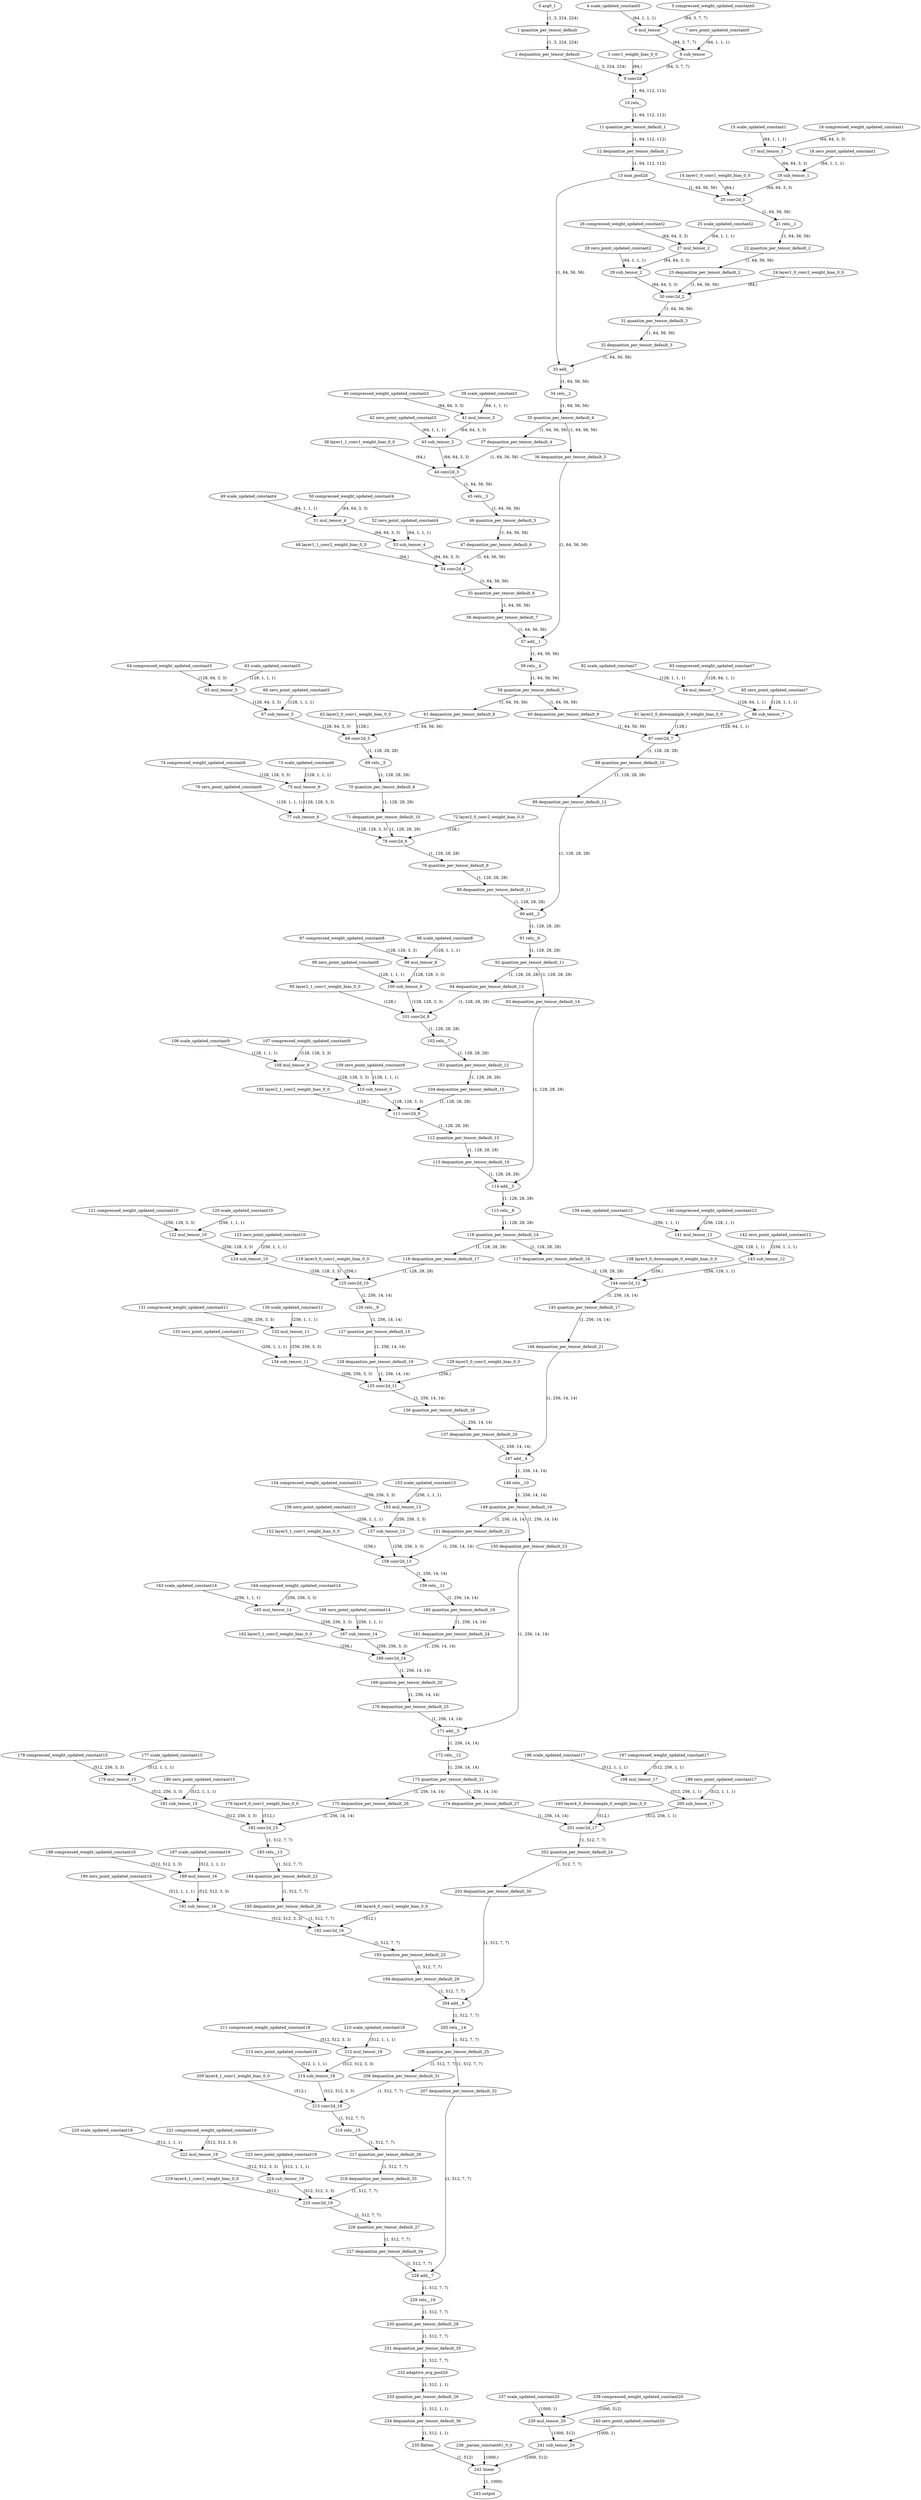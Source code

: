 strict digraph  {
"0 arg0_1" [id=0, type=input];
"1 quantize_per_tensor_default" [id=1, type=quantize_per_tensor];
"2 dequantize_per_tensor_default" [id=2, type=dequantize_per_tensor];
"3 conv1_weight_bias_0_0" [id=3, type=get_attr];
"4 scale_updated_constant0" [id=4, type=get_attr];
"5 compressed_weight_updated_constant0" [id=5, type=get_attr];
"6 mul_tensor" [id=6, type=mul];
"7 zero_point_updated_constant0" [id=7, type=get_attr];
"8 sub_tensor" [id=8, type=sub];
"9 conv2d" [id=9, type=conv2d];
"10 relu_" [id=10, type=relu_];
"11 quantize_per_tensor_default_1" [id=11, type=quantize_per_tensor];
"12 dequantize_per_tensor_default_1" [id=12, type=dequantize_per_tensor];
"13 max_pool2d" [id=13, type=max_pool2d];
"14 layer1_0_conv1_weight_bias_0_0" [id=14, type=get_attr];
"15 scale_updated_constant1" [id=15, type=get_attr];
"16 compressed_weight_updated_constant1" [id=16, type=get_attr];
"17 mul_tensor_1" [id=17, type=mul];
"18 zero_point_updated_constant1" [id=18, type=get_attr];
"19 sub_tensor_1" [id=19, type=sub];
"20 conv2d_1" [id=20, type=conv2d];
"21 relu__1" [id=21, type=relu_];
"22 quantize_per_tensor_default_2" [id=22, type=quantize_per_tensor];
"23 dequantize_per_tensor_default_2" [id=23, type=dequantize_per_tensor];
"24 layer1_0_conv2_weight_bias_0_0" [id=24, type=get_attr];
"25 scale_updated_constant2" [id=25, type=get_attr];
"26 compressed_weight_updated_constant2" [id=26, type=get_attr];
"27 mul_tensor_2" [id=27, type=mul];
"28 zero_point_updated_constant2" [id=28, type=get_attr];
"29 sub_tensor_2" [id=29, type=sub];
"30 conv2d_2" [id=30, type=conv2d];
"31 quantize_per_tensor_default_3" [id=31, type=quantize_per_tensor];
"32 dequantize_per_tensor_default_3" [id=32, type=dequantize_per_tensor];
"33 add_" [id=33, type=add_];
"34 relu__2" [id=34, type=relu_];
"35 quantize_per_tensor_default_4" [id=35, type=quantize_per_tensor];
"36 dequantize_per_tensor_default_5" [id=36, type=dequantize_per_tensor];
"37 dequantize_per_tensor_default_4" [id=37, type=dequantize_per_tensor];
"38 layer1_1_conv1_weight_bias_0_0" [id=38, type=get_attr];
"39 scale_updated_constant3" [id=39, type=get_attr];
"40 compressed_weight_updated_constant3" [id=40, type=get_attr];
"41 mul_tensor_3" [id=41, type=mul];
"42 zero_point_updated_constant3" [id=42, type=get_attr];
"43 sub_tensor_3" [id=43, type=sub];
"44 conv2d_3" [id=44, type=conv2d];
"45 relu__3" [id=45, type=relu_];
"46 quantize_per_tensor_default_5" [id=46, type=quantize_per_tensor];
"47 dequantize_per_tensor_default_6" [id=47, type=dequantize_per_tensor];
"48 layer1_1_conv2_weight_bias_0_0" [id=48, type=get_attr];
"49 scale_updated_constant4" [id=49, type=get_attr];
"50 compressed_weight_updated_constant4" [id=50, type=get_attr];
"51 mul_tensor_4" [id=51, type=mul];
"52 zero_point_updated_constant4" [id=52, type=get_attr];
"53 sub_tensor_4" [id=53, type=sub];
"54 conv2d_4" [id=54, type=conv2d];
"55 quantize_per_tensor_default_6" [id=55, type=quantize_per_tensor];
"56 dequantize_per_tensor_default_7" [id=56, type=dequantize_per_tensor];
"57 add__1" [id=57, type=add_];
"58 relu__4" [id=58, type=relu_];
"59 quantize_per_tensor_default_7" [id=59, type=quantize_per_tensor];
"60 dequantize_per_tensor_default_9" [id=60, type=dequantize_per_tensor];
"61 dequantize_per_tensor_default_8" [id=61, type=dequantize_per_tensor];
"62 layer2_0_conv1_weight_bias_0_0" [id=62, type=get_attr];
"63 scale_updated_constant5" [id=63, type=get_attr];
"64 compressed_weight_updated_constant5" [id=64, type=get_attr];
"65 mul_tensor_5" [id=65, type=mul];
"66 zero_point_updated_constant5" [id=66, type=get_attr];
"67 sub_tensor_5" [id=67, type=sub];
"68 conv2d_5" [id=68, type=conv2d];
"69 relu__5" [id=69, type=relu_];
"70 quantize_per_tensor_default_8" [id=70, type=quantize_per_tensor];
"71 dequantize_per_tensor_default_10" [id=71, type=dequantize_per_tensor];
"72 layer2_0_conv2_weight_bias_0_0" [id=72, type=get_attr];
"73 scale_updated_constant6" [id=73, type=get_attr];
"74 compressed_weight_updated_constant6" [id=74, type=get_attr];
"75 mul_tensor_6" [id=75, type=mul];
"76 zero_point_updated_constant6" [id=76, type=get_attr];
"77 sub_tensor_6" [id=77, type=sub];
"78 conv2d_6" [id=78, type=conv2d];
"79 quantize_per_tensor_default_9" [id=79, type=quantize_per_tensor];
"80 dequantize_per_tensor_default_11" [id=80, type=dequantize_per_tensor];
"81 layer2_0_downsample_0_weight_bias_0_0" [id=81, type=get_attr];
"82 scale_updated_constant7" [id=82, type=get_attr];
"83 compressed_weight_updated_constant7" [id=83, type=get_attr];
"84 mul_tensor_7" [id=84, type=mul];
"85 zero_point_updated_constant7" [id=85, type=get_attr];
"86 sub_tensor_7" [id=86, type=sub];
"87 conv2d_7" [id=87, type=conv2d];
"88 quantize_per_tensor_default_10" [id=88, type=quantize_per_tensor];
"89 dequantize_per_tensor_default_12" [id=89, type=dequantize_per_tensor];
"90 add__2" [id=90, type=add_];
"91 relu__6" [id=91, type=relu_];
"92 quantize_per_tensor_default_11" [id=92, type=quantize_per_tensor];
"93 dequantize_per_tensor_default_14" [id=93, type=dequantize_per_tensor];
"94 dequantize_per_tensor_default_13" [id=94, type=dequantize_per_tensor];
"95 layer2_1_conv1_weight_bias_0_0" [id=95, type=get_attr];
"96 scale_updated_constant8" [id=96, type=get_attr];
"97 compressed_weight_updated_constant8" [id=97, type=get_attr];
"98 mul_tensor_8" [id=98, type=mul];
"99 zero_point_updated_constant8" [id=99, type=get_attr];
"100 sub_tensor_8" [id=100, type=sub];
"101 conv2d_8" [id=101, type=conv2d];
"102 relu__7" [id=102, type=relu_];
"103 quantize_per_tensor_default_12" [id=103, type=quantize_per_tensor];
"104 dequantize_per_tensor_default_15" [id=104, type=dequantize_per_tensor];
"105 layer2_1_conv2_weight_bias_0_0" [id=105, type=get_attr];
"106 scale_updated_constant9" [id=106, type=get_attr];
"107 compressed_weight_updated_constant9" [id=107, type=get_attr];
"108 mul_tensor_9" [id=108, type=mul];
"109 zero_point_updated_constant9" [id=109, type=get_attr];
"110 sub_tensor_9" [id=110, type=sub];
"111 conv2d_9" [id=111, type=conv2d];
"112 quantize_per_tensor_default_13" [id=112, type=quantize_per_tensor];
"113 dequantize_per_tensor_default_16" [id=113, type=dequantize_per_tensor];
"114 add__3" [id=114, type=add_];
"115 relu__8" [id=115, type=relu_];
"116 quantize_per_tensor_default_14" [id=116, type=quantize_per_tensor];
"117 dequantize_per_tensor_default_18" [id=117, type=dequantize_per_tensor];
"118 dequantize_per_tensor_default_17" [id=118, type=dequantize_per_tensor];
"119 layer3_0_conv1_weight_bias_0_0" [id=119, type=get_attr];
"120 scale_updated_constant10" [id=120, type=get_attr];
"121 compressed_weight_updated_constant10" [id=121, type=get_attr];
"122 mul_tensor_10" [id=122, type=mul];
"123 zero_point_updated_constant10" [id=123, type=get_attr];
"124 sub_tensor_10" [id=124, type=sub];
"125 conv2d_10" [id=125, type=conv2d];
"126 relu__9" [id=126, type=relu_];
"127 quantize_per_tensor_default_15" [id=127, type=quantize_per_tensor];
"128 dequantize_per_tensor_default_19" [id=128, type=dequantize_per_tensor];
"129 layer3_0_conv2_weight_bias_0_0" [id=129, type=get_attr];
"130 scale_updated_constant11" [id=130, type=get_attr];
"131 compressed_weight_updated_constant11" [id=131, type=get_attr];
"132 mul_tensor_11" [id=132, type=mul];
"133 zero_point_updated_constant11" [id=133, type=get_attr];
"134 sub_tensor_11" [id=134, type=sub];
"135 conv2d_11" [id=135, type=conv2d];
"136 quantize_per_tensor_default_16" [id=136, type=quantize_per_tensor];
"137 dequantize_per_tensor_default_20" [id=137, type=dequantize_per_tensor];
"138 layer3_0_downsample_0_weight_bias_0_0" [id=138, type=get_attr];
"139 scale_updated_constant12" [id=139, type=get_attr];
"140 compressed_weight_updated_constant12" [id=140, type=get_attr];
"141 mul_tensor_12" [id=141, type=mul];
"142 zero_point_updated_constant12" [id=142, type=get_attr];
"143 sub_tensor_12" [id=143, type=sub];
"144 conv2d_12" [id=144, type=conv2d];
"145 quantize_per_tensor_default_17" [id=145, type=quantize_per_tensor];
"146 dequantize_per_tensor_default_21" [id=146, type=dequantize_per_tensor];
"147 add__4" [id=147, type=add_];
"148 relu__10" [id=148, type=relu_];
"149 quantize_per_tensor_default_18" [id=149, type=quantize_per_tensor];
"150 dequantize_per_tensor_default_23" [id=150, type=dequantize_per_tensor];
"151 dequantize_per_tensor_default_22" [id=151, type=dequantize_per_tensor];
"152 layer3_1_conv1_weight_bias_0_0" [id=152, type=get_attr];
"153 scale_updated_constant13" [id=153, type=get_attr];
"154 compressed_weight_updated_constant13" [id=154, type=get_attr];
"155 mul_tensor_13" [id=155, type=mul];
"156 zero_point_updated_constant13" [id=156, type=get_attr];
"157 sub_tensor_13" [id=157, type=sub];
"158 conv2d_13" [id=158, type=conv2d];
"159 relu__11" [id=159, type=relu_];
"160 quantize_per_tensor_default_19" [id=160, type=quantize_per_tensor];
"161 dequantize_per_tensor_default_24" [id=161, type=dequantize_per_tensor];
"162 layer3_1_conv2_weight_bias_0_0" [id=162, type=get_attr];
"163 scale_updated_constant14" [id=163, type=get_attr];
"164 compressed_weight_updated_constant14" [id=164, type=get_attr];
"165 mul_tensor_14" [id=165, type=mul];
"166 zero_point_updated_constant14" [id=166, type=get_attr];
"167 sub_tensor_14" [id=167, type=sub];
"168 conv2d_14" [id=168, type=conv2d];
"169 quantize_per_tensor_default_20" [id=169, type=quantize_per_tensor];
"170 dequantize_per_tensor_default_25" [id=170, type=dequantize_per_tensor];
"171 add__5" [id=171, type=add_];
"172 relu__12" [id=172, type=relu_];
"173 quantize_per_tensor_default_21" [id=173, type=quantize_per_tensor];
"174 dequantize_per_tensor_default_27" [id=174, type=dequantize_per_tensor];
"175 dequantize_per_tensor_default_26" [id=175, type=dequantize_per_tensor];
"176 layer4_0_conv1_weight_bias_0_0" [id=176, type=get_attr];
"177 scale_updated_constant15" [id=177, type=get_attr];
"178 compressed_weight_updated_constant15" [id=178, type=get_attr];
"179 mul_tensor_15" [id=179, type=mul];
"180 zero_point_updated_constant15" [id=180, type=get_attr];
"181 sub_tensor_15" [id=181, type=sub];
"182 conv2d_15" [id=182, type=conv2d];
"183 relu__13" [id=183, type=relu_];
"184 quantize_per_tensor_default_22" [id=184, type=quantize_per_tensor];
"185 dequantize_per_tensor_default_28" [id=185, type=dequantize_per_tensor];
"186 layer4_0_conv2_weight_bias_0_0" [id=186, type=get_attr];
"187 scale_updated_constant16" [id=187, type=get_attr];
"188 compressed_weight_updated_constant16" [id=188, type=get_attr];
"189 mul_tensor_16" [id=189, type=mul];
"190 zero_point_updated_constant16" [id=190, type=get_attr];
"191 sub_tensor_16" [id=191, type=sub];
"192 conv2d_16" [id=192, type=conv2d];
"193 quantize_per_tensor_default_23" [id=193, type=quantize_per_tensor];
"194 dequantize_per_tensor_default_29" [id=194, type=dequantize_per_tensor];
"195 layer4_0_downsample_0_weight_bias_0_0" [id=195, type=get_attr];
"196 scale_updated_constant17" [id=196, type=get_attr];
"197 compressed_weight_updated_constant17" [id=197, type=get_attr];
"198 mul_tensor_17" [id=198, type=mul];
"199 zero_point_updated_constant17" [id=199, type=get_attr];
"200 sub_tensor_17" [id=200, type=sub];
"201 conv2d_17" [id=201, type=conv2d];
"202 quantize_per_tensor_default_24" [id=202, type=quantize_per_tensor];
"203 dequantize_per_tensor_default_30" [id=203, type=dequantize_per_tensor];
"204 add__6" [id=204, type=add_];
"205 relu__14" [id=205, type=relu_];
"206 quantize_per_tensor_default_25" [id=206, type=quantize_per_tensor];
"207 dequantize_per_tensor_default_32" [id=207, type=dequantize_per_tensor];
"208 dequantize_per_tensor_default_31" [id=208, type=dequantize_per_tensor];
"209 layer4_1_conv1_weight_bias_0_0" [id=209, type=get_attr];
"210 scale_updated_constant18" [id=210, type=get_attr];
"211 compressed_weight_updated_constant18" [id=211, type=get_attr];
"212 mul_tensor_18" [id=212, type=mul];
"213 zero_point_updated_constant18" [id=213, type=get_attr];
"214 sub_tensor_18" [id=214, type=sub];
"215 conv2d_18" [id=215, type=conv2d];
"216 relu__15" [id=216, type=relu_];
"217 quantize_per_tensor_default_26" [id=217, type=quantize_per_tensor];
"218 dequantize_per_tensor_default_33" [id=218, type=dequantize_per_tensor];
"219 layer4_1_conv2_weight_bias_0_0" [id=219, type=get_attr];
"220 scale_updated_constant19" [id=220, type=get_attr];
"221 compressed_weight_updated_constant19" [id=221, type=get_attr];
"222 mul_tensor_19" [id=222, type=mul];
"223 zero_point_updated_constant19" [id=223, type=get_attr];
"224 sub_tensor_19" [id=224, type=sub];
"225 conv2d_19" [id=225, type=conv2d];
"226 quantize_per_tensor_default_27" [id=226, type=quantize_per_tensor];
"227 dequantize_per_tensor_default_34" [id=227, type=dequantize_per_tensor];
"228 add__7" [id=228, type=add_];
"229 relu__16" [id=229, type=relu_];
"230 quantize_per_tensor_default_28" [id=230, type=quantize_per_tensor];
"231 dequantize_per_tensor_default_35" [id=231, type=dequantize_per_tensor];
"232 adaptive_avg_pool2d" [id=232, type=adaptive_avg_pool2d];
"233 quantize_per_tensor_default_29" [id=233, type=quantize_per_tensor];
"234 dequantize_per_tensor_default_36" [id=234, type=dequantize_per_tensor];
"235 flatten" [id=235, type=flatten];
"236 _param_constant61_0_0" [id=236, type=get_attr];
"237 scale_updated_constant20" [id=237, type=get_attr];
"238 compressed_weight_updated_constant20" [id=238, type=get_attr];
"239 mul_tensor_20" [id=239, type=mul];
"240 zero_point_updated_constant20" [id=240, type=get_attr];
"241 sub_tensor_20" [id=241, type=sub];
"242 linear" [id=242, type=linear];
"243 output" [id=243, type=output];
"0 arg0_1" -> "1 quantize_per_tensor_default"  [label="(1, 3, 224, 224)", style=solid];
"1 quantize_per_tensor_default" -> "2 dequantize_per_tensor_default"  [label="(1, 3, 224, 224)", style=solid];
"2 dequantize_per_tensor_default" -> "9 conv2d"  [label="(1, 3, 224, 224)", style=solid];
"3 conv1_weight_bias_0_0" -> "9 conv2d"  [label="(64,)", style=solid];
"4 scale_updated_constant0" -> "6 mul_tensor"  [label="(64, 1, 1, 1)", style=solid];
"5 compressed_weight_updated_constant0" -> "6 mul_tensor"  [label="(64, 3, 7, 7)", style=solid];
"6 mul_tensor" -> "8 sub_tensor"  [label="(64, 3, 7, 7)", style=solid];
"7 zero_point_updated_constant0" -> "8 sub_tensor"  [label="(64, 1, 1, 1)", style=solid];
"8 sub_tensor" -> "9 conv2d"  [label="(64, 3, 7, 7)", style=solid];
"9 conv2d" -> "10 relu_"  [label="(1, 64, 112, 112)", style=solid];
"10 relu_" -> "11 quantize_per_tensor_default_1"  [label="(1, 64, 112, 112)", style=solid];
"11 quantize_per_tensor_default_1" -> "12 dequantize_per_tensor_default_1"  [label="(1, 64, 112, 112)", style=solid];
"12 dequantize_per_tensor_default_1" -> "13 max_pool2d"  [label="(1, 64, 112, 112)", style=solid];
"13 max_pool2d" -> "20 conv2d_1"  [label="(1, 64, 56, 56)", style=solid];
"13 max_pool2d" -> "33 add_"  [label="(1, 64, 56, 56)", style=solid];
"14 layer1_0_conv1_weight_bias_0_0" -> "20 conv2d_1"  [label="(64,)", style=solid];
"15 scale_updated_constant1" -> "17 mul_tensor_1"  [label="(64, 1, 1, 1)", style=solid];
"16 compressed_weight_updated_constant1" -> "17 mul_tensor_1"  [label="(64, 64, 3, 3)", style=solid];
"17 mul_tensor_1" -> "19 sub_tensor_1"  [label="(64, 64, 3, 3)", style=solid];
"18 zero_point_updated_constant1" -> "19 sub_tensor_1"  [label="(64, 1, 1, 1)", style=solid];
"19 sub_tensor_1" -> "20 conv2d_1"  [label="(64, 64, 3, 3)", style=solid];
"20 conv2d_1" -> "21 relu__1"  [label="(1, 64, 56, 56)", style=solid];
"21 relu__1" -> "22 quantize_per_tensor_default_2"  [label="(1, 64, 56, 56)", style=solid];
"22 quantize_per_tensor_default_2" -> "23 dequantize_per_tensor_default_2"  [label="(1, 64, 56, 56)", style=solid];
"23 dequantize_per_tensor_default_2" -> "30 conv2d_2"  [label="(1, 64, 56, 56)", style=solid];
"24 layer1_0_conv2_weight_bias_0_0" -> "30 conv2d_2"  [label="(64,)", style=solid];
"25 scale_updated_constant2" -> "27 mul_tensor_2"  [label="(64, 1, 1, 1)", style=solid];
"26 compressed_weight_updated_constant2" -> "27 mul_tensor_2"  [label="(64, 64, 3, 3)", style=solid];
"27 mul_tensor_2" -> "29 sub_tensor_2"  [label="(64, 64, 3, 3)", style=solid];
"28 zero_point_updated_constant2" -> "29 sub_tensor_2"  [label="(64, 1, 1, 1)", style=solid];
"29 sub_tensor_2" -> "30 conv2d_2"  [label="(64, 64, 3, 3)", style=solid];
"30 conv2d_2" -> "31 quantize_per_tensor_default_3"  [label="(1, 64, 56, 56)", style=solid];
"31 quantize_per_tensor_default_3" -> "32 dequantize_per_tensor_default_3"  [label="(1, 64, 56, 56)", style=solid];
"32 dequantize_per_tensor_default_3" -> "33 add_"  [label="(1, 64, 56, 56)", style=solid];
"33 add_" -> "34 relu__2"  [label="(1, 64, 56, 56)", style=solid];
"34 relu__2" -> "35 quantize_per_tensor_default_4"  [label="(1, 64, 56, 56)", style=solid];
"35 quantize_per_tensor_default_4" -> "36 dequantize_per_tensor_default_5"  [label="(1, 64, 56, 56)", style=solid];
"35 quantize_per_tensor_default_4" -> "37 dequantize_per_tensor_default_4"  [label="(1, 64, 56, 56)", style=solid];
"36 dequantize_per_tensor_default_5" -> "57 add__1"  [label="(1, 64, 56, 56)", style=solid];
"37 dequantize_per_tensor_default_4" -> "44 conv2d_3"  [label="(1, 64, 56, 56)", style=solid];
"38 layer1_1_conv1_weight_bias_0_0" -> "44 conv2d_3"  [label="(64,)", style=solid];
"39 scale_updated_constant3" -> "41 mul_tensor_3"  [label="(64, 1, 1, 1)", style=solid];
"40 compressed_weight_updated_constant3" -> "41 mul_tensor_3"  [label="(64, 64, 3, 3)", style=solid];
"41 mul_tensor_3" -> "43 sub_tensor_3"  [label="(64, 64, 3, 3)", style=solid];
"42 zero_point_updated_constant3" -> "43 sub_tensor_3"  [label="(64, 1, 1, 1)", style=solid];
"43 sub_tensor_3" -> "44 conv2d_3"  [label="(64, 64, 3, 3)", style=solid];
"44 conv2d_3" -> "45 relu__3"  [label="(1, 64, 56, 56)", style=solid];
"45 relu__3" -> "46 quantize_per_tensor_default_5"  [label="(1, 64, 56, 56)", style=solid];
"46 quantize_per_tensor_default_5" -> "47 dequantize_per_tensor_default_6"  [label="(1, 64, 56, 56)", style=solid];
"47 dequantize_per_tensor_default_6" -> "54 conv2d_4"  [label="(1, 64, 56, 56)", style=solid];
"48 layer1_1_conv2_weight_bias_0_0" -> "54 conv2d_4"  [label="(64,)", style=solid];
"49 scale_updated_constant4" -> "51 mul_tensor_4"  [label="(64, 1, 1, 1)", style=solid];
"50 compressed_weight_updated_constant4" -> "51 mul_tensor_4"  [label="(64, 64, 3, 3)", style=solid];
"51 mul_tensor_4" -> "53 sub_tensor_4"  [label="(64, 64, 3, 3)", style=solid];
"52 zero_point_updated_constant4" -> "53 sub_tensor_4"  [label="(64, 1, 1, 1)", style=solid];
"53 sub_tensor_4" -> "54 conv2d_4"  [label="(64, 64, 3, 3)", style=solid];
"54 conv2d_4" -> "55 quantize_per_tensor_default_6"  [label="(1, 64, 56, 56)", style=solid];
"55 quantize_per_tensor_default_6" -> "56 dequantize_per_tensor_default_7"  [label="(1, 64, 56, 56)", style=solid];
"56 dequantize_per_tensor_default_7" -> "57 add__1"  [label="(1, 64, 56, 56)", style=solid];
"57 add__1" -> "58 relu__4"  [label="(1, 64, 56, 56)", style=solid];
"58 relu__4" -> "59 quantize_per_tensor_default_7"  [label="(1, 64, 56, 56)", style=solid];
"59 quantize_per_tensor_default_7" -> "60 dequantize_per_tensor_default_9"  [label="(1, 64, 56, 56)", style=solid];
"59 quantize_per_tensor_default_7" -> "61 dequantize_per_tensor_default_8"  [label="(1, 64, 56, 56)", style=solid];
"60 dequantize_per_tensor_default_9" -> "87 conv2d_7"  [label="(1, 64, 56, 56)", style=solid];
"61 dequantize_per_tensor_default_8" -> "68 conv2d_5"  [label="(1, 64, 56, 56)", style=solid];
"62 layer2_0_conv1_weight_bias_0_0" -> "68 conv2d_5"  [label="(128,)", style=solid];
"63 scale_updated_constant5" -> "65 mul_tensor_5"  [label="(128, 1, 1, 1)", style=solid];
"64 compressed_weight_updated_constant5" -> "65 mul_tensor_5"  [label="(128, 64, 3, 3)", style=solid];
"65 mul_tensor_5" -> "67 sub_tensor_5"  [label="(128, 64, 3, 3)", style=solid];
"66 zero_point_updated_constant5" -> "67 sub_tensor_5"  [label="(128, 1, 1, 1)", style=solid];
"67 sub_tensor_5" -> "68 conv2d_5"  [label="(128, 64, 3, 3)", style=solid];
"68 conv2d_5" -> "69 relu__5"  [label="(1, 128, 28, 28)", style=solid];
"69 relu__5" -> "70 quantize_per_tensor_default_8"  [label="(1, 128, 28, 28)", style=solid];
"70 quantize_per_tensor_default_8" -> "71 dequantize_per_tensor_default_10"  [label="(1, 128, 28, 28)", style=solid];
"71 dequantize_per_tensor_default_10" -> "78 conv2d_6"  [label="(1, 128, 28, 28)", style=solid];
"72 layer2_0_conv2_weight_bias_0_0" -> "78 conv2d_6"  [label="(128,)", style=solid];
"73 scale_updated_constant6" -> "75 mul_tensor_6"  [label="(128, 1, 1, 1)", style=solid];
"74 compressed_weight_updated_constant6" -> "75 mul_tensor_6"  [label="(128, 128, 3, 3)", style=solid];
"75 mul_tensor_6" -> "77 sub_tensor_6"  [label="(128, 128, 3, 3)", style=solid];
"76 zero_point_updated_constant6" -> "77 sub_tensor_6"  [label="(128, 1, 1, 1)", style=solid];
"77 sub_tensor_6" -> "78 conv2d_6"  [label="(128, 128, 3, 3)", style=solid];
"78 conv2d_6" -> "79 quantize_per_tensor_default_9"  [label="(1, 128, 28, 28)", style=solid];
"79 quantize_per_tensor_default_9" -> "80 dequantize_per_tensor_default_11"  [label="(1, 128, 28, 28)", style=solid];
"80 dequantize_per_tensor_default_11" -> "90 add__2"  [label="(1, 128, 28, 28)", style=solid];
"81 layer2_0_downsample_0_weight_bias_0_0" -> "87 conv2d_7"  [label="(128,)", style=solid];
"82 scale_updated_constant7" -> "84 mul_tensor_7"  [label="(128, 1, 1, 1)", style=solid];
"83 compressed_weight_updated_constant7" -> "84 mul_tensor_7"  [label="(128, 64, 1, 1)", style=solid];
"84 mul_tensor_7" -> "86 sub_tensor_7"  [label="(128, 64, 1, 1)", style=solid];
"85 zero_point_updated_constant7" -> "86 sub_tensor_7"  [label="(128, 1, 1, 1)", style=solid];
"86 sub_tensor_7" -> "87 conv2d_7"  [label="(128, 64, 1, 1)", style=solid];
"87 conv2d_7" -> "88 quantize_per_tensor_default_10"  [label="(1, 128, 28, 28)", style=solid];
"88 quantize_per_tensor_default_10" -> "89 dequantize_per_tensor_default_12"  [label="(1, 128, 28, 28)", style=solid];
"89 dequantize_per_tensor_default_12" -> "90 add__2"  [label="(1, 128, 28, 28)", style=solid];
"90 add__2" -> "91 relu__6"  [label="(1, 128, 28, 28)", style=solid];
"91 relu__6" -> "92 quantize_per_tensor_default_11"  [label="(1, 128, 28, 28)", style=solid];
"92 quantize_per_tensor_default_11" -> "93 dequantize_per_tensor_default_14"  [label="(1, 128, 28, 28)", style=solid];
"92 quantize_per_tensor_default_11" -> "94 dequantize_per_tensor_default_13"  [label="(1, 128, 28, 28)", style=solid];
"93 dequantize_per_tensor_default_14" -> "114 add__3"  [label="(1, 128, 28, 28)", style=solid];
"94 dequantize_per_tensor_default_13" -> "101 conv2d_8"  [label="(1, 128, 28, 28)", style=solid];
"95 layer2_1_conv1_weight_bias_0_0" -> "101 conv2d_8"  [label="(128,)", style=solid];
"96 scale_updated_constant8" -> "98 mul_tensor_8"  [label="(128, 1, 1, 1)", style=solid];
"97 compressed_weight_updated_constant8" -> "98 mul_tensor_8"  [label="(128, 128, 3, 3)", style=solid];
"98 mul_tensor_8" -> "100 sub_tensor_8"  [label="(128, 128, 3, 3)", style=solid];
"99 zero_point_updated_constant8" -> "100 sub_tensor_8"  [label="(128, 1, 1, 1)", style=solid];
"100 sub_tensor_8" -> "101 conv2d_8"  [label="(128, 128, 3, 3)", style=solid];
"101 conv2d_8" -> "102 relu__7"  [label="(1, 128, 28, 28)", style=solid];
"102 relu__7" -> "103 quantize_per_tensor_default_12"  [label="(1, 128, 28, 28)", style=solid];
"103 quantize_per_tensor_default_12" -> "104 dequantize_per_tensor_default_15"  [label="(1, 128, 28, 28)", style=solid];
"104 dequantize_per_tensor_default_15" -> "111 conv2d_9"  [label="(1, 128, 28, 28)", style=solid];
"105 layer2_1_conv2_weight_bias_0_0" -> "111 conv2d_9"  [label="(128,)", style=solid];
"106 scale_updated_constant9" -> "108 mul_tensor_9"  [label="(128, 1, 1, 1)", style=solid];
"107 compressed_weight_updated_constant9" -> "108 mul_tensor_9"  [label="(128, 128, 3, 3)", style=solid];
"108 mul_tensor_9" -> "110 sub_tensor_9"  [label="(128, 128, 3, 3)", style=solid];
"109 zero_point_updated_constant9" -> "110 sub_tensor_9"  [label="(128, 1, 1, 1)", style=solid];
"110 sub_tensor_9" -> "111 conv2d_9"  [label="(128, 128, 3, 3)", style=solid];
"111 conv2d_9" -> "112 quantize_per_tensor_default_13"  [label="(1, 128, 28, 28)", style=solid];
"112 quantize_per_tensor_default_13" -> "113 dequantize_per_tensor_default_16"  [label="(1, 128, 28, 28)", style=solid];
"113 dequantize_per_tensor_default_16" -> "114 add__3"  [label="(1, 128, 28, 28)", style=solid];
"114 add__3" -> "115 relu__8"  [label="(1, 128, 28, 28)", style=solid];
"115 relu__8" -> "116 quantize_per_tensor_default_14"  [label="(1, 128, 28, 28)", style=solid];
"116 quantize_per_tensor_default_14" -> "117 dequantize_per_tensor_default_18"  [label="(1, 128, 28, 28)", style=solid];
"116 quantize_per_tensor_default_14" -> "118 dequantize_per_tensor_default_17"  [label="(1, 128, 28, 28)", style=solid];
"117 dequantize_per_tensor_default_18" -> "144 conv2d_12"  [label="(1, 128, 28, 28)", style=solid];
"118 dequantize_per_tensor_default_17" -> "125 conv2d_10"  [label="(1, 128, 28, 28)", style=solid];
"119 layer3_0_conv1_weight_bias_0_0" -> "125 conv2d_10"  [label="(256,)", style=solid];
"120 scale_updated_constant10" -> "122 mul_tensor_10"  [label="(256, 1, 1, 1)", style=solid];
"121 compressed_weight_updated_constant10" -> "122 mul_tensor_10"  [label="(256, 128, 3, 3)", style=solid];
"122 mul_tensor_10" -> "124 sub_tensor_10"  [label="(256, 128, 3, 3)", style=solid];
"123 zero_point_updated_constant10" -> "124 sub_tensor_10"  [label="(256, 1, 1, 1)", style=solid];
"124 sub_tensor_10" -> "125 conv2d_10"  [label="(256, 128, 3, 3)", style=solid];
"125 conv2d_10" -> "126 relu__9"  [label="(1, 256, 14, 14)", style=solid];
"126 relu__9" -> "127 quantize_per_tensor_default_15"  [label="(1, 256, 14, 14)", style=solid];
"127 quantize_per_tensor_default_15" -> "128 dequantize_per_tensor_default_19"  [label="(1, 256, 14, 14)", style=solid];
"128 dequantize_per_tensor_default_19" -> "135 conv2d_11"  [label="(1, 256, 14, 14)", style=solid];
"129 layer3_0_conv2_weight_bias_0_0" -> "135 conv2d_11"  [label="(256,)", style=solid];
"130 scale_updated_constant11" -> "132 mul_tensor_11"  [label="(256, 1, 1, 1)", style=solid];
"131 compressed_weight_updated_constant11" -> "132 mul_tensor_11"  [label="(256, 256, 3, 3)", style=solid];
"132 mul_tensor_11" -> "134 sub_tensor_11"  [label="(256, 256, 3, 3)", style=solid];
"133 zero_point_updated_constant11" -> "134 sub_tensor_11"  [label="(256, 1, 1, 1)", style=solid];
"134 sub_tensor_11" -> "135 conv2d_11"  [label="(256, 256, 3, 3)", style=solid];
"135 conv2d_11" -> "136 quantize_per_tensor_default_16"  [label="(1, 256, 14, 14)", style=solid];
"136 quantize_per_tensor_default_16" -> "137 dequantize_per_tensor_default_20"  [label="(1, 256, 14, 14)", style=solid];
"137 dequantize_per_tensor_default_20" -> "147 add__4"  [label="(1, 256, 14, 14)", style=solid];
"138 layer3_0_downsample_0_weight_bias_0_0" -> "144 conv2d_12"  [label="(256,)", style=solid];
"139 scale_updated_constant12" -> "141 mul_tensor_12"  [label="(256, 1, 1, 1)", style=solid];
"140 compressed_weight_updated_constant12" -> "141 mul_tensor_12"  [label="(256, 128, 1, 1)", style=solid];
"141 mul_tensor_12" -> "143 sub_tensor_12"  [label="(256, 128, 1, 1)", style=solid];
"142 zero_point_updated_constant12" -> "143 sub_tensor_12"  [label="(256, 1, 1, 1)", style=solid];
"143 sub_tensor_12" -> "144 conv2d_12"  [label="(256, 128, 1, 1)", style=solid];
"144 conv2d_12" -> "145 quantize_per_tensor_default_17"  [label="(1, 256, 14, 14)", style=solid];
"145 quantize_per_tensor_default_17" -> "146 dequantize_per_tensor_default_21"  [label="(1, 256, 14, 14)", style=solid];
"146 dequantize_per_tensor_default_21" -> "147 add__4"  [label="(1, 256, 14, 14)", style=solid];
"147 add__4" -> "148 relu__10"  [label="(1, 256, 14, 14)", style=solid];
"148 relu__10" -> "149 quantize_per_tensor_default_18"  [label="(1, 256, 14, 14)", style=solid];
"149 quantize_per_tensor_default_18" -> "150 dequantize_per_tensor_default_23"  [label="(1, 256, 14, 14)", style=solid];
"149 quantize_per_tensor_default_18" -> "151 dequantize_per_tensor_default_22"  [label="(1, 256, 14, 14)", style=solid];
"150 dequantize_per_tensor_default_23" -> "171 add__5"  [label="(1, 256, 14, 14)", style=solid];
"151 dequantize_per_tensor_default_22" -> "158 conv2d_13"  [label="(1, 256, 14, 14)", style=solid];
"152 layer3_1_conv1_weight_bias_0_0" -> "158 conv2d_13"  [label="(256,)", style=solid];
"153 scale_updated_constant13" -> "155 mul_tensor_13"  [label="(256, 1, 1, 1)", style=solid];
"154 compressed_weight_updated_constant13" -> "155 mul_tensor_13"  [label="(256, 256, 3, 3)", style=solid];
"155 mul_tensor_13" -> "157 sub_tensor_13"  [label="(256, 256, 3, 3)", style=solid];
"156 zero_point_updated_constant13" -> "157 sub_tensor_13"  [label="(256, 1, 1, 1)", style=solid];
"157 sub_tensor_13" -> "158 conv2d_13"  [label="(256, 256, 3, 3)", style=solid];
"158 conv2d_13" -> "159 relu__11"  [label="(1, 256, 14, 14)", style=solid];
"159 relu__11" -> "160 quantize_per_tensor_default_19"  [label="(1, 256, 14, 14)", style=solid];
"160 quantize_per_tensor_default_19" -> "161 dequantize_per_tensor_default_24"  [label="(1, 256, 14, 14)", style=solid];
"161 dequantize_per_tensor_default_24" -> "168 conv2d_14"  [label="(1, 256, 14, 14)", style=solid];
"162 layer3_1_conv2_weight_bias_0_0" -> "168 conv2d_14"  [label="(256,)", style=solid];
"163 scale_updated_constant14" -> "165 mul_tensor_14"  [label="(256, 1, 1, 1)", style=solid];
"164 compressed_weight_updated_constant14" -> "165 mul_tensor_14"  [label="(256, 256, 3, 3)", style=solid];
"165 mul_tensor_14" -> "167 sub_tensor_14"  [label="(256, 256, 3, 3)", style=solid];
"166 zero_point_updated_constant14" -> "167 sub_tensor_14"  [label="(256, 1, 1, 1)", style=solid];
"167 sub_tensor_14" -> "168 conv2d_14"  [label="(256, 256, 3, 3)", style=solid];
"168 conv2d_14" -> "169 quantize_per_tensor_default_20"  [label="(1, 256, 14, 14)", style=solid];
"169 quantize_per_tensor_default_20" -> "170 dequantize_per_tensor_default_25"  [label="(1, 256, 14, 14)", style=solid];
"170 dequantize_per_tensor_default_25" -> "171 add__5"  [label="(1, 256, 14, 14)", style=solid];
"171 add__5" -> "172 relu__12"  [label="(1, 256, 14, 14)", style=solid];
"172 relu__12" -> "173 quantize_per_tensor_default_21"  [label="(1, 256, 14, 14)", style=solid];
"173 quantize_per_tensor_default_21" -> "174 dequantize_per_tensor_default_27"  [label="(1, 256, 14, 14)", style=solid];
"173 quantize_per_tensor_default_21" -> "175 dequantize_per_tensor_default_26"  [label="(1, 256, 14, 14)", style=solid];
"174 dequantize_per_tensor_default_27" -> "201 conv2d_17"  [label="(1, 256, 14, 14)", style=solid];
"175 dequantize_per_tensor_default_26" -> "182 conv2d_15"  [label="(1, 256, 14, 14)", style=solid];
"176 layer4_0_conv1_weight_bias_0_0" -> "182 conv2d_15"  [label="(512,)", style=solid];
"177 scale_updated_constant15" -> "179 mul_tensor_15"  [label="(512, 1, 1, 1)", style=solid];
"178 compressed_weight_updated_constant15" -> "179 mul_tensor_15"  [label="(512, 256, 3, 3)", style=solid];
"179 mul_tensor_15" -> "181 sub_tensor_15"  [label="(512, 256, 3, 3)", style=solid];
"180 zero_point_updated_constant15" -> "181 sub_tensor_15"  [label="(512, 1, 1, 1)", style=solid];
"181 sub_tensor_15" -> "182 conv2d_15"  [label="(512, 256, 3, 3)", style=solid];
"182 conv2d_15" -> "183 relu__13"  [label="(1, 512, 7, 7)", style=solid];
"183 relu__13" -> "184 quantize_per_tensor_default_22"  [label="(1, 512, 7, 7)", style=solid];
"184 quantize_per_tensor_default_22" -> "185 dequantize_per_tensor_default_28"  [label="(1, 512, 7, 7)", style=solid];
"185 dequantize_per_tensor_default_28" -> "192 conv2d_16"  [label="(1, 512, 7, 7)", style=solid];
"186 layer4_0_conv2_weight_bias_0_0" -> "192 conv2d_16"  [label="(512,)", style=solid];
"187 scale_updated_constant16" -> "189 mul_tensor_16"  [label="(512, 1, 1, 1)", style=solid];
"188 compressed_weight_updated_constant16" -> "189 mul_tensor_16"  [label="(512, 512, 3, 3)", style=solid];
"189 mul_tensor_16" -> "191 sub_tensor_16"  [label="(512, 512, 3, 3)", style=solid];
"190 zero_point_updated_constant16" -> "191 sub_tensor_16"  [label="(512, 1, 1, 1)", style=solid];
"191 sub_tensor_16" -> "192 conv2d_16"  [label="(512, 512, 3, 3)", style=solid];
"192 conv2d_16" -> "193 quantize_per_tensor_default_23"  [label="(1, 512, 7, 7)", style=solid];
"193 quantize_per_tensor_default_23" -> "194 dequantize_per_tensor_default_29"  [label="(1, 512, 7, 7)", style=solid];
"194 dequantize_per_tensor_default_29" -> "204 add__6"  [label="(1, 512, 7, 7)", style=solid];
"195 layer4_0_downsample_0_weight_bias_0_0" -> "201 conv2d_17"  [label="(512,)", style=solid];
"196 scale_updated_constant17" -> "198 mul_tensor_17"  [label="(512, 1, 1, 1)", style=solid];
"197 compressed_weight_updated_constant17" -> "198 mul_tensor_17"  [label="(512, 256, 1, 1)", style=solid];
"198 mul_tensor_17" -> "200 sub_tensor_17"  [label="(512, 256, 1, 1)", style=solid];
"199 zero_point_updated_constant17" -> "200 sub_tensor_17"  [label="(512, 1, 1, 1)", style=solid];
"200 sub_tensor_17" -> "201 conv2d_17"  [label="(512, 256, 1, 1)", style=solid];
"201 conv2d_17" -> "202 quantize_per_tensor_default_24"  [label="(1, 512, 7, 7)", style=solid];
"202 quantize_per_tensor_default_24" -> "203 dequantize_per_tensor_default_30"  [label="(1, 512, 7, 7)", style=solid];
"203 dequantize_per_tensor_default_30" -> "204 add__6"  [label="(1, 512, 7, 7)", style=solid];
"204 add__6" -> "205 relu__14"  [label="(1, 512, 7, 7)", style=solid];
"205 relu__14" -> "206 quantize_per_tensor_default_25"  [label="(1, 512, 7, 7)", style=solid];
"206 quantize_per_tensor_default_25" -> "207 dequantize_per_tensor_default_32"  [label="(1, 512, 7, 7)", style=solid];
"206 quantize_per_tensor_default_25" -> "208 dequantize_per_tensor_default_31"  [label="(1, 512, 7, 7)", style=solid];
"207 dequantize_per_tensor_default_32" -> "228 add__7"  [label="(1, 512, 7, 7)", style=solid];
"208 dequantize_per_tensor_default_31" -> "215 conv2d_18"  [label="(1, 512, 7, 7)", style=solid];
"209 layer4_1_conv1_weight_bias_0_0" -> "215 conv2d_18"  [label="(512,)", style=solid];
"210 scale_updated_constant18" -> "212 mul_tensor_18"  [label="(512, 1, 1, 1)", style=solid];
"211 compressed_weight_updated_constant18" -> "212 mul_tensor_18"  [label="(512, 512, 3, 3)", style=solid];
"212 mul_tensor_18" -> "214 sub_tensor_18"  [label="(512, 512, 3, 3)", style=solid];
"213 zero_point_updated_constant18" -> "214 sub_tensor_18"  [label="(512, 1, 1, 1)", style=solid];
"214 sub_tensor_18" -> "215 conv2d_18"  [label="(512, 512, 3, 3)", style=solid];
"215 conv2d_18" -> "216 relu__15"  [label="(1, 512, 7, 7)", style=solid];
"216 relu__15" -> "217 quantize_per_tensor_default_26"  [label="(1, 512, 7, 7)", style=solid];
"217 quantize_per_tensor_default_26" -> "218 dequantize_per_tensor_default_33"  [label="(1, 512, 7, 7)", style=solid];
"218 dequantize_per_tensor_default_33" -> "225 conv2d_19"  [label="(1, 512, 7, 7)", style=solid];
"219 layer4_1_conv2_weight_bias_0_0" -> "225 conv2d_19"  [label="(512,)", style=solid];
"220 scale_updated_constant19" -> "222 mul_tensor_19"  [label="(512, 1, 1, 1)", style=solid];
"221 compressed_weight_updated_constant19" -> "222 mul_tensor_19"  [label="(512, 512, 3, 3)", style=solid];
"222 mul_tensor_19" -> "224 sub_tensor_19"  [label="(512, 512, 3, 3)", style=solid];
"223 zero_point_updated_constant19" -> "224 sub_tensor_19"  [label="(512, 1, 1, 1)", style=solid];
"224 sub_tensor_19" -> "225 conv2d_19"  [label="(512, 512, 3, 3)", style=solid];
"225 conv2d_19" -> "226 quantize_per_tensor_default_27"  [label="(1, 512, 7, 7)", style=solid];
"226 quantize_per_tensor_default_27" -> "227 dequantize_per_tensor_default_34"  [label="(1, 512, 7, 7)", style=solid];
"227 dequantize_per_tensor_default_34" -> "228 add__7"  [label="(1, 512, 7, 7)", style=solid];
"228 add__7" -> "229 relu__16"  [label="(1, 512, 7, 7)", style=solid];
"229 relu__16" -> "230 quantize_per_tensor_default_28"  [label="(1, 512, 7, 7)", style=solid];
"230 quantize_per_tensor_default_28" -> "231 dequantize_per_tensor_default_35"  [label="(1, 512, 7, 7)", style=solid];
"231 dequantize_per_tensor_default_35" -> "232 adaptive_avg_pool2d"  [label="(1, 512, 7, 7)", style=solid];
"232 adaptive_avg_pool2d" -> "233 quantize_per_tensor_default_29"  [label="(1, 512, 1, 1)", style=solid];
"233 quantize_per_tensor_default_29" -> "234 dequantize_per_tensor_default_36"  [label="(1, 512, 1, 1)", style=solid];
"234 dequantize_per_tensor_default_36" -> "235 flatten"  [label="(1, 512, 1, 1)", style=solid];
"235 flatten" -> "242 linear"  [label="(1, 512)", style=solid];
"236 _param_constant61_0_0" -> "242 linear"  [label="(1000,)", style=solid];
"237 scale_updated_constant20" -> "239 mul_tensor_20"  [label="(1000, 1)", style=solid];
"238 compressed_weight_updated_constant20" -> "239 mul_tensor_20"  [label="(1000, 512)", style=solid];
"239 mul_tensor_20" -> "241 sub_tensor_20"  [label="(1000, 512)", style=solid];
"240 zero_point_updated_constant20" -> "241 sub_tensor_20"  [label="(1000, 1)", style=solid];
"241 sub_tensor_20" -> "242 linear"  [label="(1000, 512)", style=solid];
"242 linear" -> "243 output"  [label="(1, 1000)", style=solid];
}
